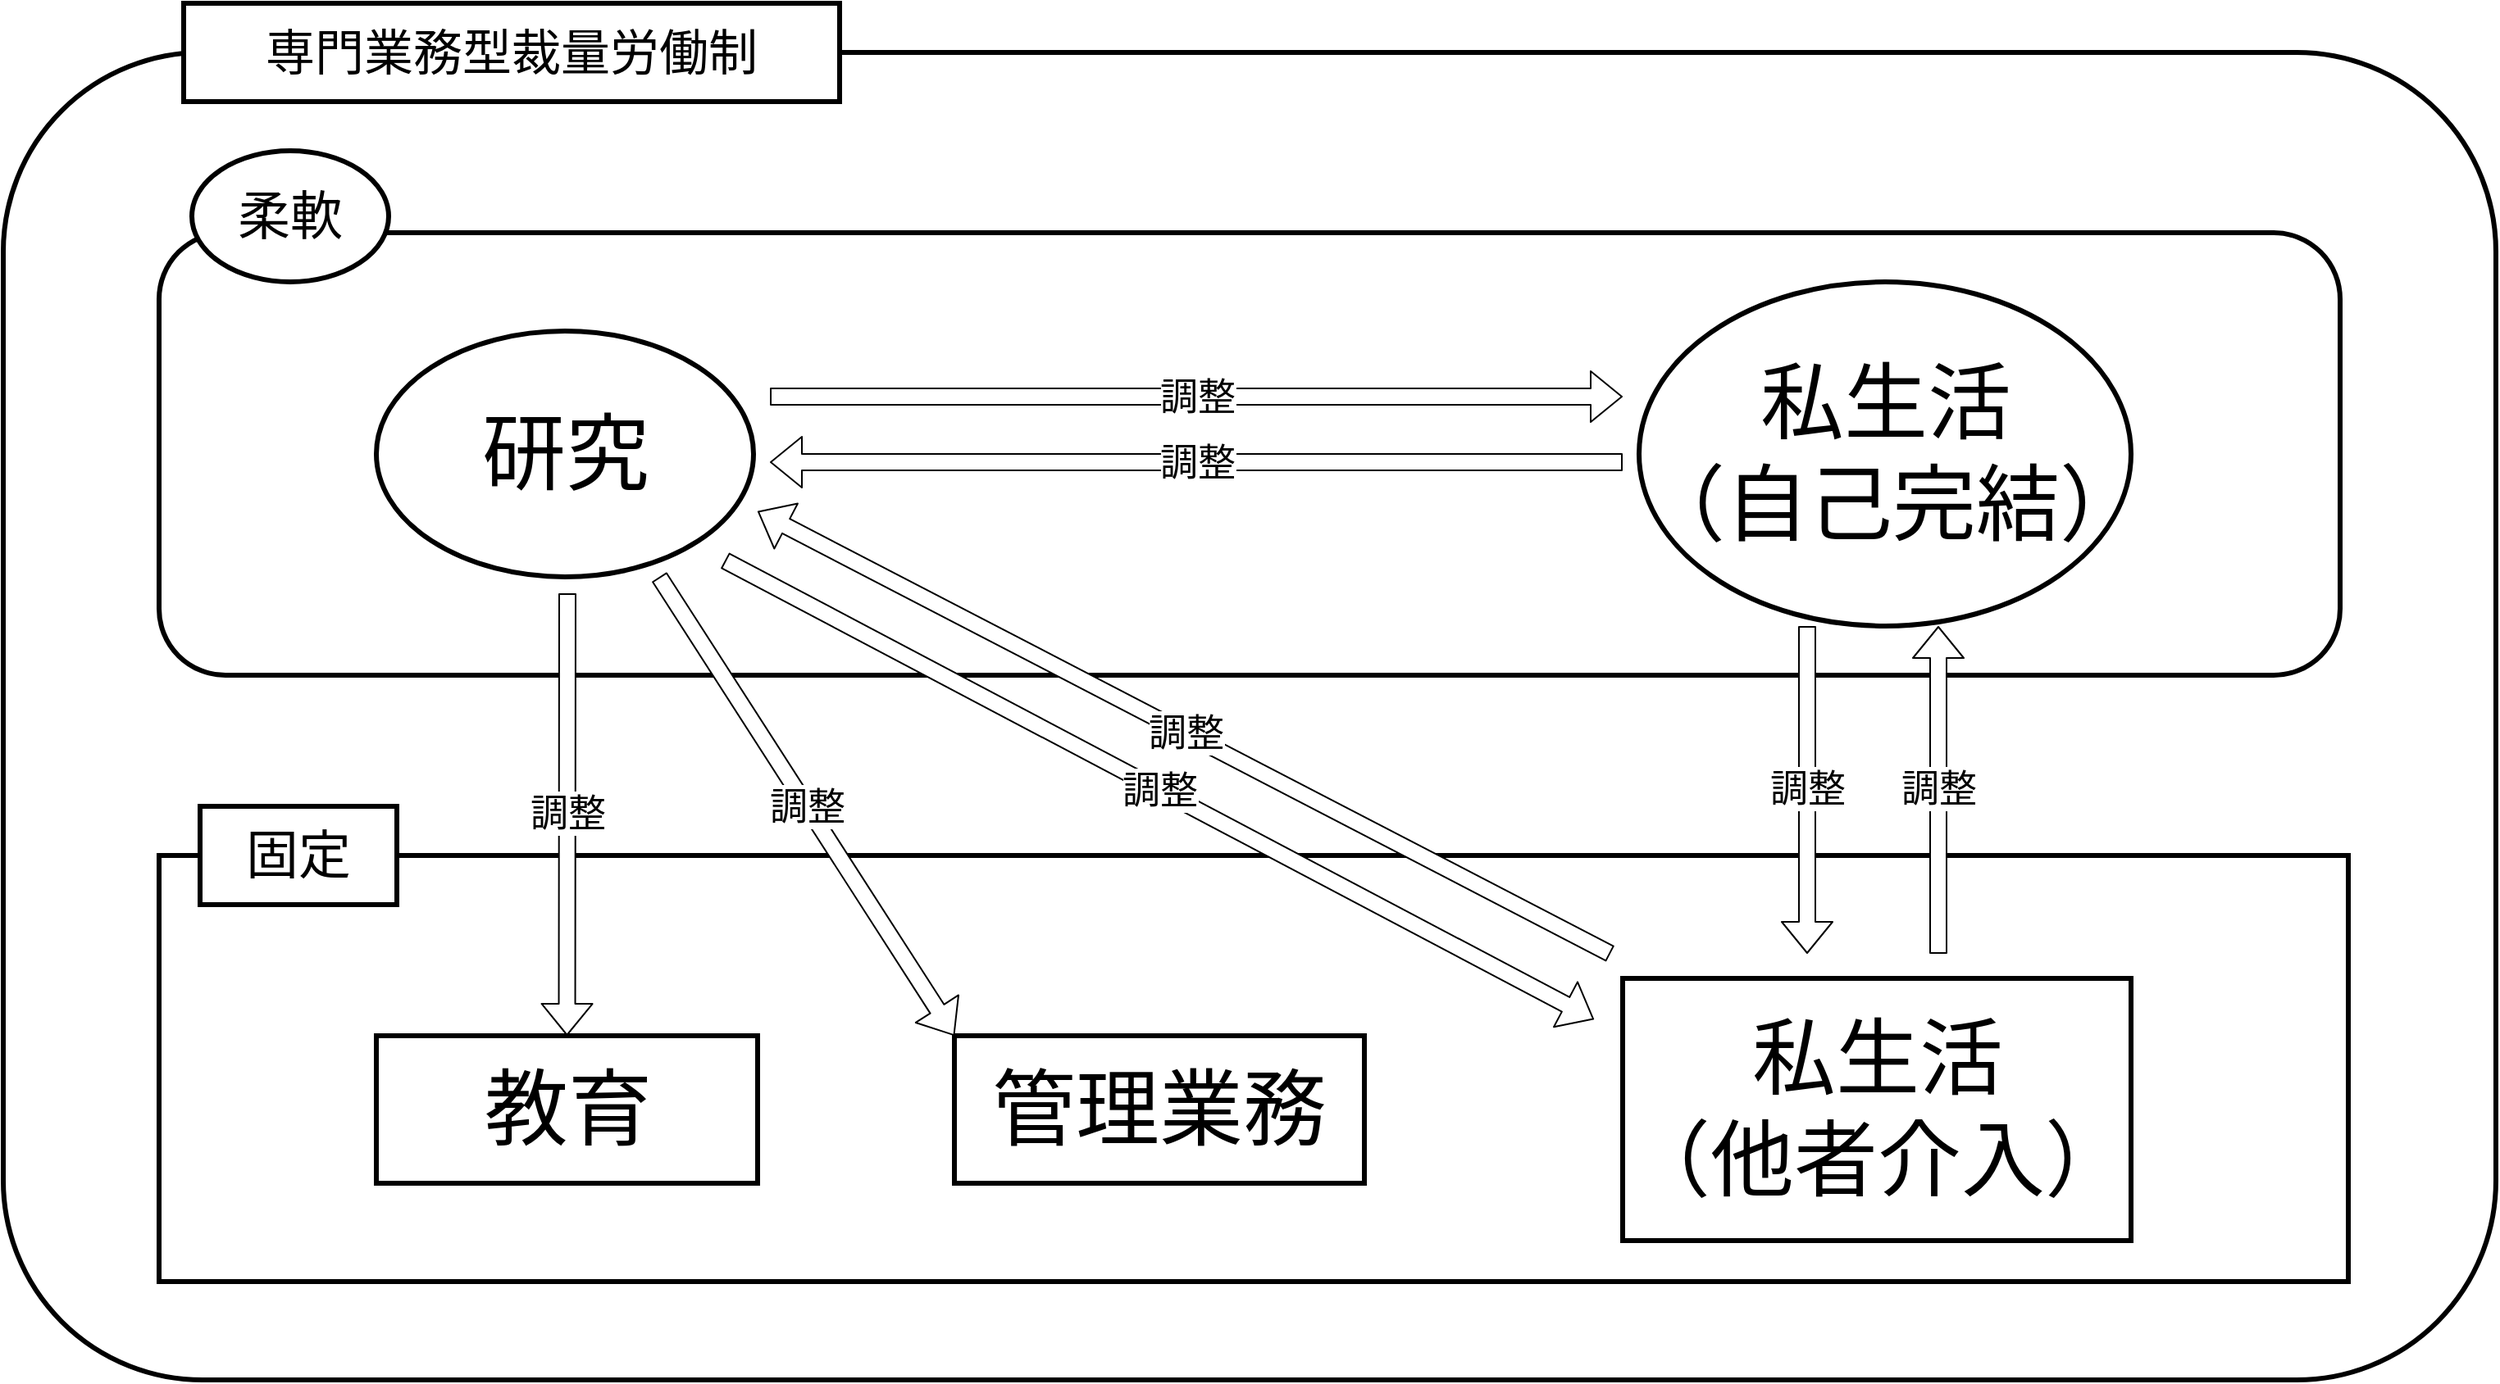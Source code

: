 <mxfile>
    <diagram id="C4Mxb2fjmYQctF3x9zz_" name="ページ1">
        <mxGraphModel dx="1972" dy="1242" grid="0" gridSize="10" guides="1" tooltips="1" connect="1" arrows="1" fold="1" page="1" pageScale="1" pageWidth="1600" pageHeight="900" background="light-dark(#FFFFFF,#FFFFFF)" math="0" shadow="0">
            <root>
                <mxCell id="0"/>
                <mxCell id="1" parent="0"/>
                <mxCell id="12" value="" style="rounded=0;whiteSpace=wrap;html=1;fillColor=none;strokeColor=light-dark(#000000,#000000);strokeWidth=3;" vertex="1" parent="1">
                    <mxGeometry x="135" y="530" width="1335" height="260" as="geometry"/>
                </mxCell>
                <mxCell id="5" value="" style="rounded=1;whiteSpace=wrap;html=1;fillColor=none;strokeColor=light-dark(#000000,#000000);strokeWidth=3;" vertex="1" parent="1">
                    <mxGeometry x="135" y="150" width="1330" height="270" as="geometry"/>
                </mxCell>
                <mxCell id="2" value="" style="rounded=1;whiteSpace=wrap;html=1;fillColor=none;strokeColor=light-dark(#000000,#000000);strokeWidth=3;movable=0;resizable=0;rotatable=0;deletable=0;editable=0;locked=1;connectable=0;" vertex="1" parent="1">
                    <mxGeometry x="40" y="40" width="1520" height="810" as="geometry"/>
                </mxCell>
                <mxCell id="3" value="&lt;font style=&quot;font-size: 30px; color: light-dark(rgb(0, 0, 0), rgb(0, 0, 0));&quot;&gt;専門業務型裁量労働制&lt;/font&gt;" style="rounded=0;whiteSpace=wrap;html=1;fillColor=light-dark(#FFFFFF,#FFFFFF);strokeColor=light-dark(#000000,#000000);strokeWidth=3;movable=0;resizable=0;rotatable=0;deletable=0;editable=0;locked=1;connectable=0;" vertex="1" parent="1">
                    <mxGeometry x="150" y="10" width="400" height="60" as="geometry"/>
                </mxCell>
                <mxCell id="4" value="&lt;font style=&quot;color: light-dark(rgb(0, 0, 0), rgb(0, 0, 0));&quot;&gt;柔軟&lt;/font&gt;" style="ellipse;whiteSpace=wrap;html=1;fontSize=32;fillColor=light-dark(#FFFFFF,#FFFFFF);strokeColor=light-dark(#000000,#000000);fontColor=light-dark(#000000,#000000);strokeWidth=3;" vertex="1" parent="1">
                    <mxGeometry x="155" y="100" width="120" height="80" as="geometry"/>
                </mxCell>
                <mxCell id="7" value="&lt;font style=&quot;color: light-dark(rgb(0, 0, 0), rgb(0, 0, 0)); font-size: 51px;&quot;&gt;研究&lt;/font&gt;" style="ellipse;whiteSpace=wrap;html=1;fontSize=32;fillColor=light-dark(#FFFFFF,#FFFFFF);strokeColor=light-dark(#000000,#000000);fontColor=light-dark(#000000,#000000);strokeWidth=3;" vertex="1" parent="1">
                    <mxGeometry x="267.5" y="210" width="230" height="150" as="geometry"/>
                </mxCell>
                <mxCell id="8" value="&lt;font style=&quot;color: light-dark(rgb(0, 0, 0), rgb(0, 0, 0)); font-size: 51px;&quot;&gt;私生活&lt;/font&gt;&lt;div&gt;&lt;font style=&quot;color: light-dark(rgb(0, 0, 0), rgb(0, 0, 0)); font-size: 51px;&quot;&gt;（自己完結）&lt;/font&gt;&lt;/div&gt;" style="ellipse;whiteSpace=wrap;html=1;fontSize=32;fillColor=light-dark(#FFFFFF,#FFFFFF);strokeColor=light-dark(#000000,#000000);fontColor=light-dark(#000000,#000000);strokeWidth=3;" vertex="1" parent="1">
                    <mxGeometry x="1037.5" y="180" width="300" height="210" as="geometry"/>
                </mxCell>
                <mxCell id="9" value="" style="shape=flexArrow;endArrow=classic;html=1;exitX=1;exitY=0.5;exitDx=0;exitDy=0;strokeColor=light-dark(#000000,#000000);fillColor=default;" edge="1" parent="1">
                    <mxGeometry width="50" height="50" relative="1" as="geometry">
                        <mxPoint x="507.5" y="250" as="sourcePoint"/>
                        <mxPoint x="1027.5" y="250" as="targetPoint"/>
                    </mxGeometry>
                </mxCell>
                <mxCell id="23" value="&lt;font style=&quot;color: light-dark(rgb(0, 0, 0), rgb(0, 0, 0)); background-color: light-dark(rgb(255, 255, 255), rgb(255, 255, 255)); font-size: 23px;&quot;&gt;調整&lt;/font&gt;" style="edgeLabel;html=1;align=center;verticalAlign=middle;resizable=0;points=[];" vertex="1" connectable="0" parent="9">
                    <mxGeometry relative="1" as="geometry">
                        <mxPoint as="offset"/>
                    </mxGeometry>
                </mxCell>
                <mxCell id="10" value="" style="shape=flexArrow;endArrow=classic;html=1;strokeColor=light-dark(#000000,#000000);fillColor=default;" edge="1" parent="1">
                    <mxGeometry width="50" height="50" relative="1" as="geometry">
                        <mxPoint x="1027.5" y="290" as="sourcePoint"/>
                        <mxPoint x="507.5" y="290" as="targetPoint"/>
                    </mxGeometry>
                </mxCell>
                <mxCell id="24" value="&lt;font style=&quot;color: light-dark(rgb(0, 0, 0), rgb(0, 0, 0)); background-color: light-dark(rgb(255, 255, 255), rgb(255, 255, 255)); font-size: 23px;&quot;&gt;調整&lt;/font&gt;" style="edgeLabel;html=1;align=center;verticalAlign=middle;resizable=0;points=[];" vertex="1" connectable="0" parent="10">
                    <mxGeometry relative="1" as="geometry">
                        <mxPoint as="offset"/>
                    </mxGeometry>
                </mxCell>
                <mxCell id="11" value="&lt;font style=&quot;color: light-dark(rgb(0, 0, 0), rgb(0, 0, 0)); font-size: 32px;&quot;&gt;固定&lt;/font&gt;" style="rounded=0;whiteSpace=wrap;html=1;fillColor=light-dark(#FFFFFF,#FFFFFF);strokeColor=light-dark(#000000,#000000);strokeWidth=3;" vertex="1" parent="1">
                    <mxGeometry x="160" y="500" width="120" height="60" as="geometry"/>
                </mxCell>
                <mxCell id="13" value="&lt;font style=&quot;color: light-dark(rgb(0, 0, 0), rgb(0, 0, 0)); font-size: 51px;&quot;&gt;教育&lt;/font&gt;" style="rounded=0;whiteSpace=wrap;html=1;fillColor=light-dark(#FFFFFF,#FFFFFF);strokeColor=light-dark(#000000,#000000);strokeWidth=3;" vertex="1" parent="1">
                    <mxGeometry x="267.5" y="640" width="232.5" height="90" as="geometry"/>
                </mxCell>
                <mxCell id="14" value="&lt;span style=&quot;font-size: 51px;&quot;&gt;&lt;font style=&quot;color: light-dark(rgb(0, 0, 0), rgb(0, 0, 0));&quot;&gt;管理業務&lt;/font&gt;&lt;/span&gt;" style="rounded=0;whiteSpace=wrap;html=1;fillColor=light-dark(#FFFFFF,#FFFFFF);strokeColor=light-dark(#000000,#000000);strokeWidth=3;" vertex="1" parent="1">
                    <mxGeometry x="620" y="640" width="250" height="90" as="geometry"/>
                </mxCell>
                <mxCell id="15" value="&lt;span style=&quot;font-size: 51px;&quot;&gt;&lt;font style=&quot;color: light-dark(rgb(0, 0, 0), rgb(0, 0, 0));&quot;&gt;私生活&lt;br&gt;&lt;/font&gt;&lt;/span&gt;&lt;div&gt;&lt;span style=&quot;font-size: 51px;&quot;&gt;&lt;font style=&quot;color: light-dark(rgb(0, 0, 0), rgb(0, 0, 0));&quot;&gt;（他者介入）&lt;/font&gt;&lt;/span&gt;&lt;/div&gt;" style="rounded=0;whiteSpace=wrap;html=1;fillColor=light-dark(#FFFFFF,#FFFFFF);strokeColor=light-dark(#000000,#000000);strokeWidth=3;" vertex="1" parent="1">
                    <mxGeometry x="1027.5" y="605" width="310" height="160" as="geometry"/>
                </mxCell>
                <mxCell id="16" value="" style="shape=flexArrow;endArrow=classic;html=1;strokeColor=light-dark(#000000,#FF0000);fillColor=light-dark(#FFFFFF,#FF0000);" edge="1" parent="1">
                    <mxGeometry width="50" height="50" relative="1" as="geometry">
                        <mxPoint x="480" y="350" as="sourcePoint"/>
                        <mxPoint x="1010" y="630" as="targetPoint"/>
                    </mxGeometry>
                </mxCell>
                <mxCell id="27" value="&lt;font style=&quot;font-size: 23px; color: light-dark(rgb(0, 0, 0), rgb(0, 0, 0)); background-color: light-dark(rgb(255, 255, 255), rgb(255, 255, 255));&quot;&gt;調整&lt;/font&gt;" style="edgeLabel;html=1;align=center;verticalAlign=middle;resizable=0;points=[];" vertex="1" connectable="0" parent="16">
                    <mxGeometry relative="1" as="geometry">
                        <mxPoint as="offset"/>
                    </mxGeometry>
                </mxCell>
                <mxCell id="17" value="" style="shape=flexArrow;endArrow=classic;html=1;strokeColor=light-dark(#000000,#FF0000);fillColor=light-dark(#FFFFFF,#FF0000);entryX=0.5;entryY=0;entryDx=0;entryDy=0;" edge="1" parent="1" target="13">
                    <mxGeometry width="50" height="50" relative="1" as="geometry">
                        <mxPoint x="384" y="370" as="sourcePoint"/>
                        <mxPoint x="920" y="370" as="targetPoint"/>
                    </mxGeometry>
                </mxCell>
                <mxCell id="31" value="&lt;font style=&quot;color: light-dark(rgb(0, 0, 0), rgb(0, 0, 0)); background-color: light-dark(rgb(255, 255, 255), rgb(255, 255, 255)); font-size: 23px;&quot;&gt;調整&lt;/font&gt;" style="edgeLabel;html=1;align=center;verticalAlign=middle;resizable=0;points=[];" vertex="1" connectable="0" parent="17">
                    <mxGeometry relative="1" as="geometry">
                        <mxPoint y="-1" as="offset"/>
                    </mxGeometry>
                </mxCell>
                <mxCell id="18" value="" style="shape=flexArrow;endArrow=classic;html=1;strokeColor=light-dark(#000000,#FF0000);fillColor=light-dark(#FFFFFF,#FF0000);entryX=0;entryY=0;entryDx=0;entryDy=0;" edge="1" parent="1" target="14">
                    <mxGeometry width="50" height="50" relative="1" as="geometry">
                        <mxPoint x="440" y="360" as="sourcePoint"/>
                        <mxPoint x="792.5" y="620" as="targetPoint"/>
                    </mxGeometry>
                </mxCell>
                <mxCell id="30" value="&lt;font style=&quot;font-size: 23px; color: light-dark(rgb(0, 0, 0), rgb(0, 0, 0)); background-color: light-dark(rgb(255, 255, 255), rgb(255, 255, 255));&quot;&gt;調整&lt;/font&gt;" style="edgeLabel;html=1;align=center;verticalAlign=middle;resizable=0;points=[];" vertex="1" connectable="0" parent="18">
                    <mxGeometry relative="1" as="geometry">
                        <mxPoint as="offset"/>
                    </mxGeometry>
                </mxCell>
                <mxCell id="19" value="" style="shape=flexArrow;endArrow=classic;html=1;strokeColor=light-dark(#000000,#000000);fillColor=default;" edge="1" parent="1">
                    <mxGeometry width="50" height="50" relative="1" as="geometry">
                        <mxPoint x="1020" y="590" as="sourcePoint"/>
                        <mxPoint x="500" y="320" as="targetPoint"/>
                    </mxGeometry>
                </mxCell>
                <mxCell id="26" value="&lt;font style=&quot;font-size: 23px; color: light-dark(rgb(0, 0, 0), rgb(0, 0, 0)); background-color: light-dark(rgb(255, 255, 255), rgb(255, 255, 255));&quot;&gt;調整&lt;/font&gt;" style="edgeLabel;html=1;align=center;verticalAlign=middle;resizable=0;points=[];" vertex="1" connectable="0" parent="19">
                    <mxGeometry relative="1" as="geometry">
                        <mxPoint x="1" as="offset"/>
                    </mxGeometry>
                </mxCell>
                <mxCell id="21" value="" style="shape=flexArrow;endArrow=classic;html=1;strokeColor=light-dark(#000000,#000000);fillColor=default;" edge="1" parent="1">
                    <mxGeometry width="50" height="50" relative="1" as="geometry">
                        <mxPoint x="1140" y="390" as="sourcePoint"/>
                        <mxPoint x="1140" y="590" as="targetPoint"/>
                    </mxGeometry>
                </mxCell>
                <mxCell id="28" value="&lt;font style=&quot;font-size: 23px; color: light-dark(rgb(0, 0, 0), rgb(0, 0, 0)); background-color: light-dark(rgb(255, 255, 255), rgb(255, 255, 255));&quot;&gt;調整&lt;/font&gt;" style="edgeLabel;html=1;align=center;verticalAlign=middle;resizable=0;points=[];" vertex="1" connectable="0" parent="21">
                    <mxGeometry relative="1" as="geometry">
                        <mxPoint y="-1" as="offset"/>
                    </mxGeometry>
                </mxCell>
                <mxCell id="22" value="" style="shape=flexArrow;endArrow=classic;html=1;strokeColor=light-dark(#000000,#000000);fillColor=default;" edge="1" parent="1">
                    <mxGeometry width="50" height="50" relative="1" as="geometry">
                        <mxPoint x="1220" y="590" as="sourcePoint"/>
                        <mxPoint x="1220" y="390" as="targetPoint"/>
                    </mxGeometry>
                </mxCell>
                <mxCell id="29" value="&lt;font style=&quot;font-size: 23px; color: light-dark(rgb(0, 0, 0), rgb(0, 0, 0)); background-color: light-dark(rgb(255, 255, 255), rgb(255, 255, 255));&quot;&gt;調整&lt;/font&gt;" style="edgeLabel;html=1;align=center;verticalAlign=middle;resizable=0;points=[];" vertex="1" connectable="0" parent="22">
                    <mxGeometry relative="1" as="geometry">
                        <mxPoint y="-1" as="offset"/>
                    </mxGeometry>
                </mxCell>
            </root>
        </mxGraphModel>
    </diagram>
</mxfile>